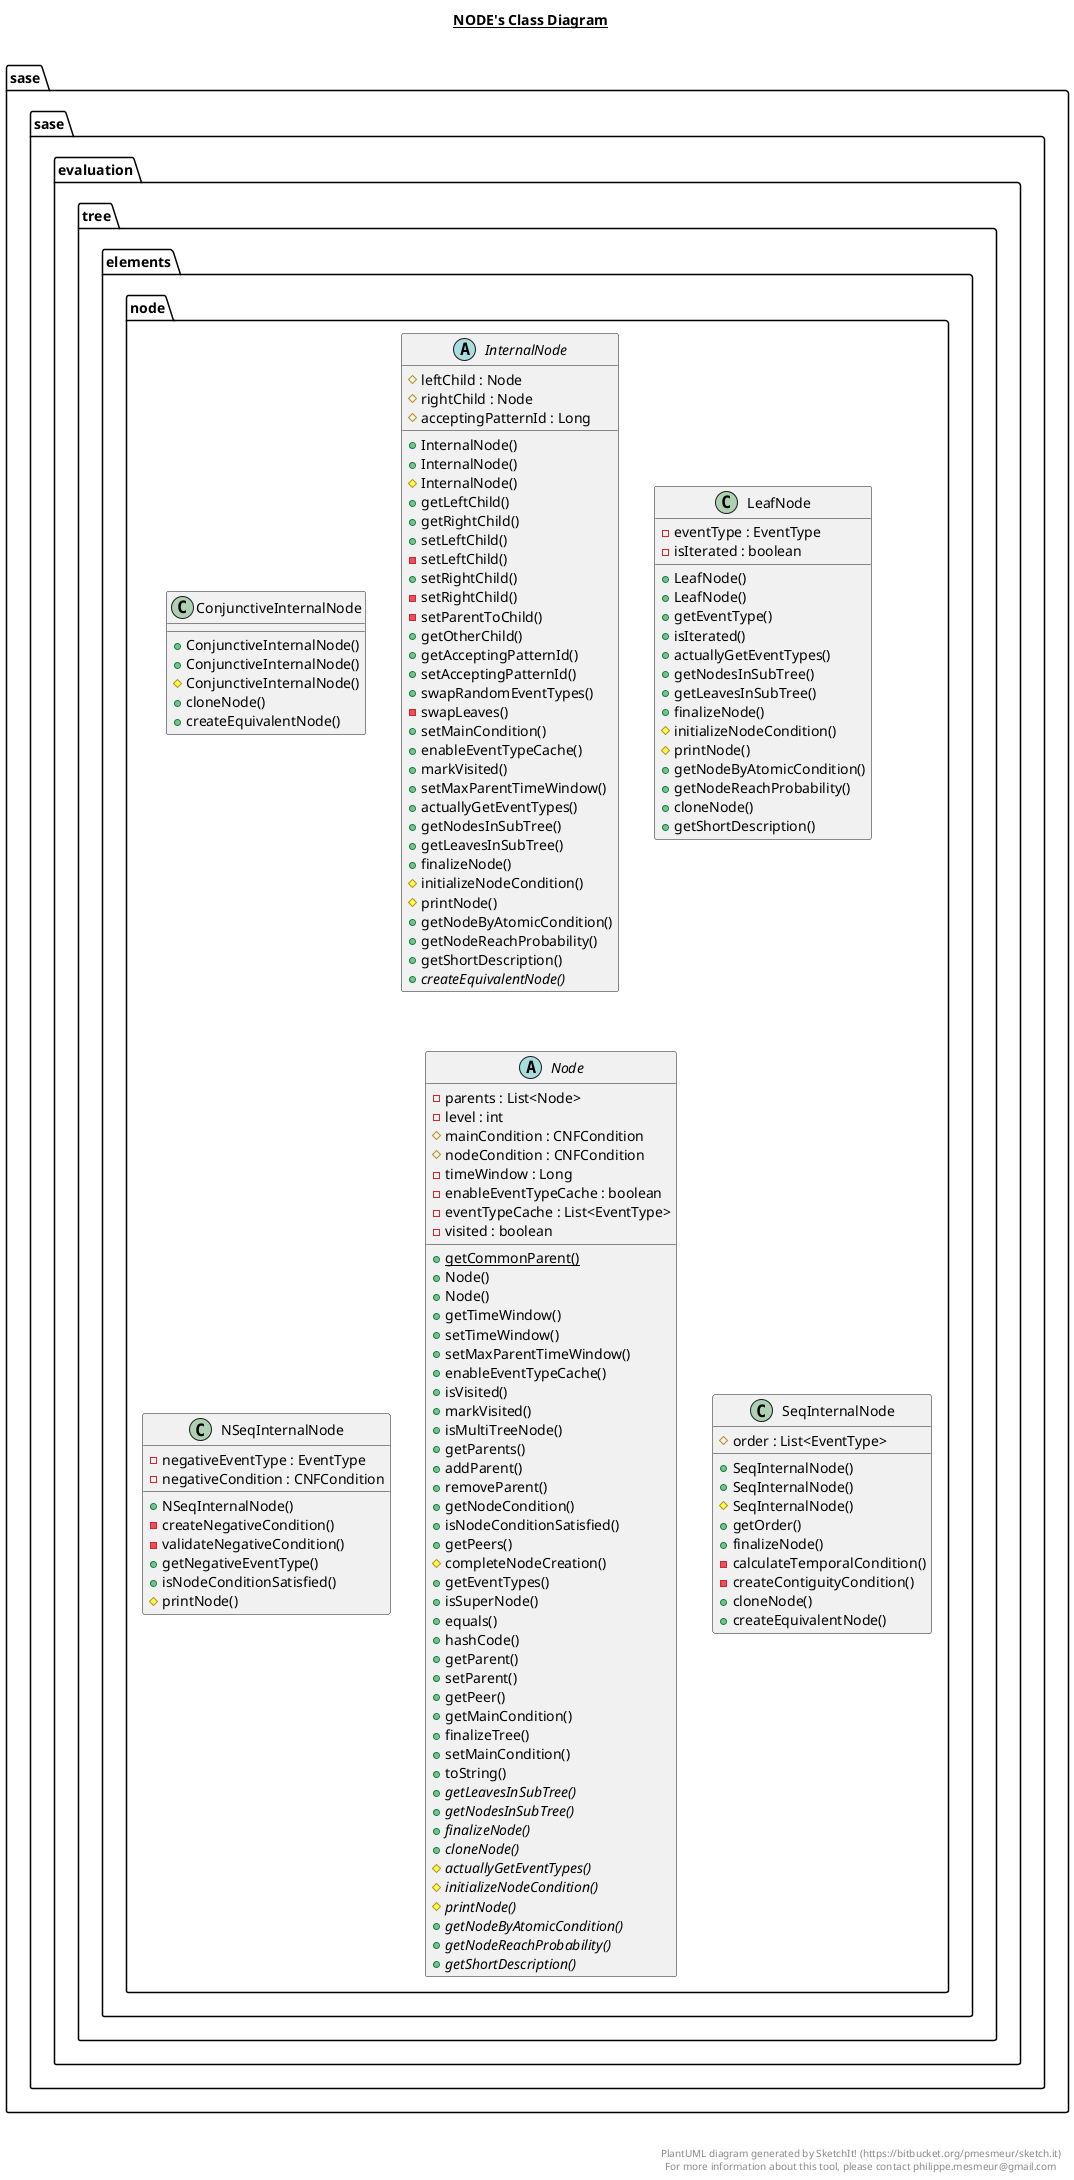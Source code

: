 @startuml

title __NODE's Class Diagram__\n

  package sase.sase.evaluation {
    package sase.sase.evaluation.tree {
      package sase.sase.evaluation.tree.elements {
        package sase.sase.evaluation.tree.elements.node {
          class ConjunctiveInternalNode {
              + ConjunctiveInternalNode()
              + ConjunctiveInternalNode()
              # ConjunctiveInternalNode()
              + cloneNode()
              + createEquivalentNode()
          }
        }
      }
    }
  }
  

  package sase.sase.evaluation {
    package sase.sase.evaluation.tree {
      package sase.sase.evaluation.tree.elements {
        package sase.sase.evaluation.tree.elements.node {
          abstract class InternalNode {
              # leftChild : Node
              # rightChild : Node
              # acceptingPatternId : Long
              + InternalNode()
              + InternalNode()
              # InternalNode()
              + getLeftChild()
              + getRightChild()
              + setLeftChild()
              - setLeftChild()
              + setRightChild()
              - setRightChild()
              - setParentToChild()
              + getOtherChild()
              + getAcceptingPatternId()
              + setAcceptingPatternId()
              + swapRandomEventTypes()
              - swapLeaves()
              + setMainCondition()
              + enableEventTypeCache()
              + markVisited()
              + setMaxParentTimeWindow()
              + actuallyGetEventTypes()
              + getNodesInSubTree()
              + getLeavesInSubTree()
              + finalizeNode()
              # initializeNodeCondition()
              # printNode()
              + getNodeByAtomicCondition()
              + getNodeReachProbability()
              + getShortDescription()
              {abstract} + createEquivalentNode()
          }
        }
      }
    }
  }
  

  package sase.sase.evaluation {
    package sase.sase.evaluation.tree {
      package sase.sase.evaluation.tree.elements {
        package sase.sase.evaluation.tree.elements.node {
          class LeafNode {
              - eventType : EventType
              - isIterated : boolean
              + LeafNode()
              + LeafNode()
              + getEventType()
              + isIterated()
              + actuallyGetEventTypes()
              + getNodesInSubTree()
              + getLeavesInSubTree()
              + finalizeNode()
              # initializeNodeCondition()
              # printNode()
              + getNodeByAtomicCondition()
              + getNodeReachProbability()
              + cloneNode()
              + getShortDescription()
          }
        }
      }
    }
  }
  

  package sase.sase.evaluation {
    package sase.sase.evaluation.tree {
      package sase.sase.evaluation.tree.elements {
        package sase.sase.evaluation.tree.elements.node {
          class NSeqInternalNode {
              - negativeEventType : EventType
              - negativeCondition : CNFCondition
              + NSeqInternalNode()
              - createNegativeCondition()
              - validateNegativeCondition()
              + getNegativeEventType()
              + isNodeConditionSatisfied()
              # printNode()
          }
        }
      }
    }
  }
  

  package sase.sase.evaluation {
    package sase.sase.evaluation.tree {
      package sase.sase.evaluation.tree.elements {
        package sase.sase.evaluation.tree.elements.node {
          abstract class Node {
              - parents : List<Node>
              - level : int
              # mainCondition : CNFCondition
              # nodeCondition : CNFCondition
              - timeWindow : Long
              - enableEventTypeCache : boolean
              - eventTypeCache : List<EventType>
              - visited : boolean
              {static} + getCommonParent()
              + Node()
              + Node()
              + getTimeWindow()
              + setTimeWindow()
              + setMaxParentTimeWindow()
              + enableEventTypeCache()
              + isVisited()
              + markVisited()
              + isMultiTreeNode()
              + getParents()
              + addParent()
              + removeParent()
              + getNodeCondition()
              + isNodeConditionSatisfied()
              + getPeers()
              # completeNodeCreation()
              + getEventTypes()
              + isSuperNode()
              + equals()
              + hashCode()
              + getParent()
              + setParent()
              + getPeer()
              + getMainCondition()
              + finalizeTree()
              + setMainCondition()
              + toString()
              {abstract} + getLeavesInSubTree()
              {abstract} + getNodesInSubTree()
              {abstract} + finalizeNode()
              {abstract} + cloneNode()
              {abstract} # actuallyGetEventTypes()
              {abstract} # initializeNodeCondition()
              {abstract} # printNode()
              {abstract} + getNodeByAtomicCondition()
              {abstract} + getNodeReachProbability()
              {abstract} + getShortDescription()
          }
        }
      }
    }
  }
  

  package sase.sase.evaluation {
    package sase.sase.evaluation.tree {
      package sase.sase.evaluation.tree.elements {
        package sase.sase.evaluation.tree.elements.node {
          class SeqInternalNode {
              # order : List<EventType>
              + SeqInternalNode()
              + SeqInternalNode()
              # SeqInternalNode()
              + getOrder()
              + finalizeNode()
              - calculateTemporalCondition()
              - createContiguityCondition()
              + cloneNode()
              + createEquivalentNode()
          }
        }
      }
    }
  }
  



right footer


PlantUML diagram generated by SketchIt! (https://bitbucket.org/pmesmeur/sketch.it)
For more information about this tool, please contact philippe.mesmeur@gmail.com
endfooter

@enduml
